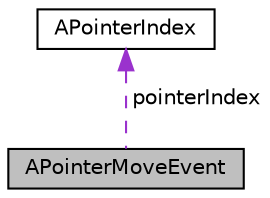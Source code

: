 digraph "APointerMoveEvent"
{
 // LATEX_PDF_SIZE
  edge [fontname="Helvetica",fontsize="10",labelfontname="Helvetica",labelfontsize="10"];
  node [fontname="Helvetica",fontsize="10",shape=record];
  Node1 [label="APointerMoveEvent",height=0.2,width=0.4,color="black", fillcolor="grey75", style="filled", fontcolor="black",tooltip="Pointing method move event."];
  Node2 -> Node1 [dir="back",color="darkorchid3",fontsize="10",style="dashed",label=" pointerIndex" ,fontname="Helvetica"];
  Node2 [label="APointerIndex",height=0.2,width=0.4,color="black", fillcolor="white", style="filled",URL="$classAPointerIndex.html",tooltip="Wrapper class that stores either mouse button index or finger index."];
}
